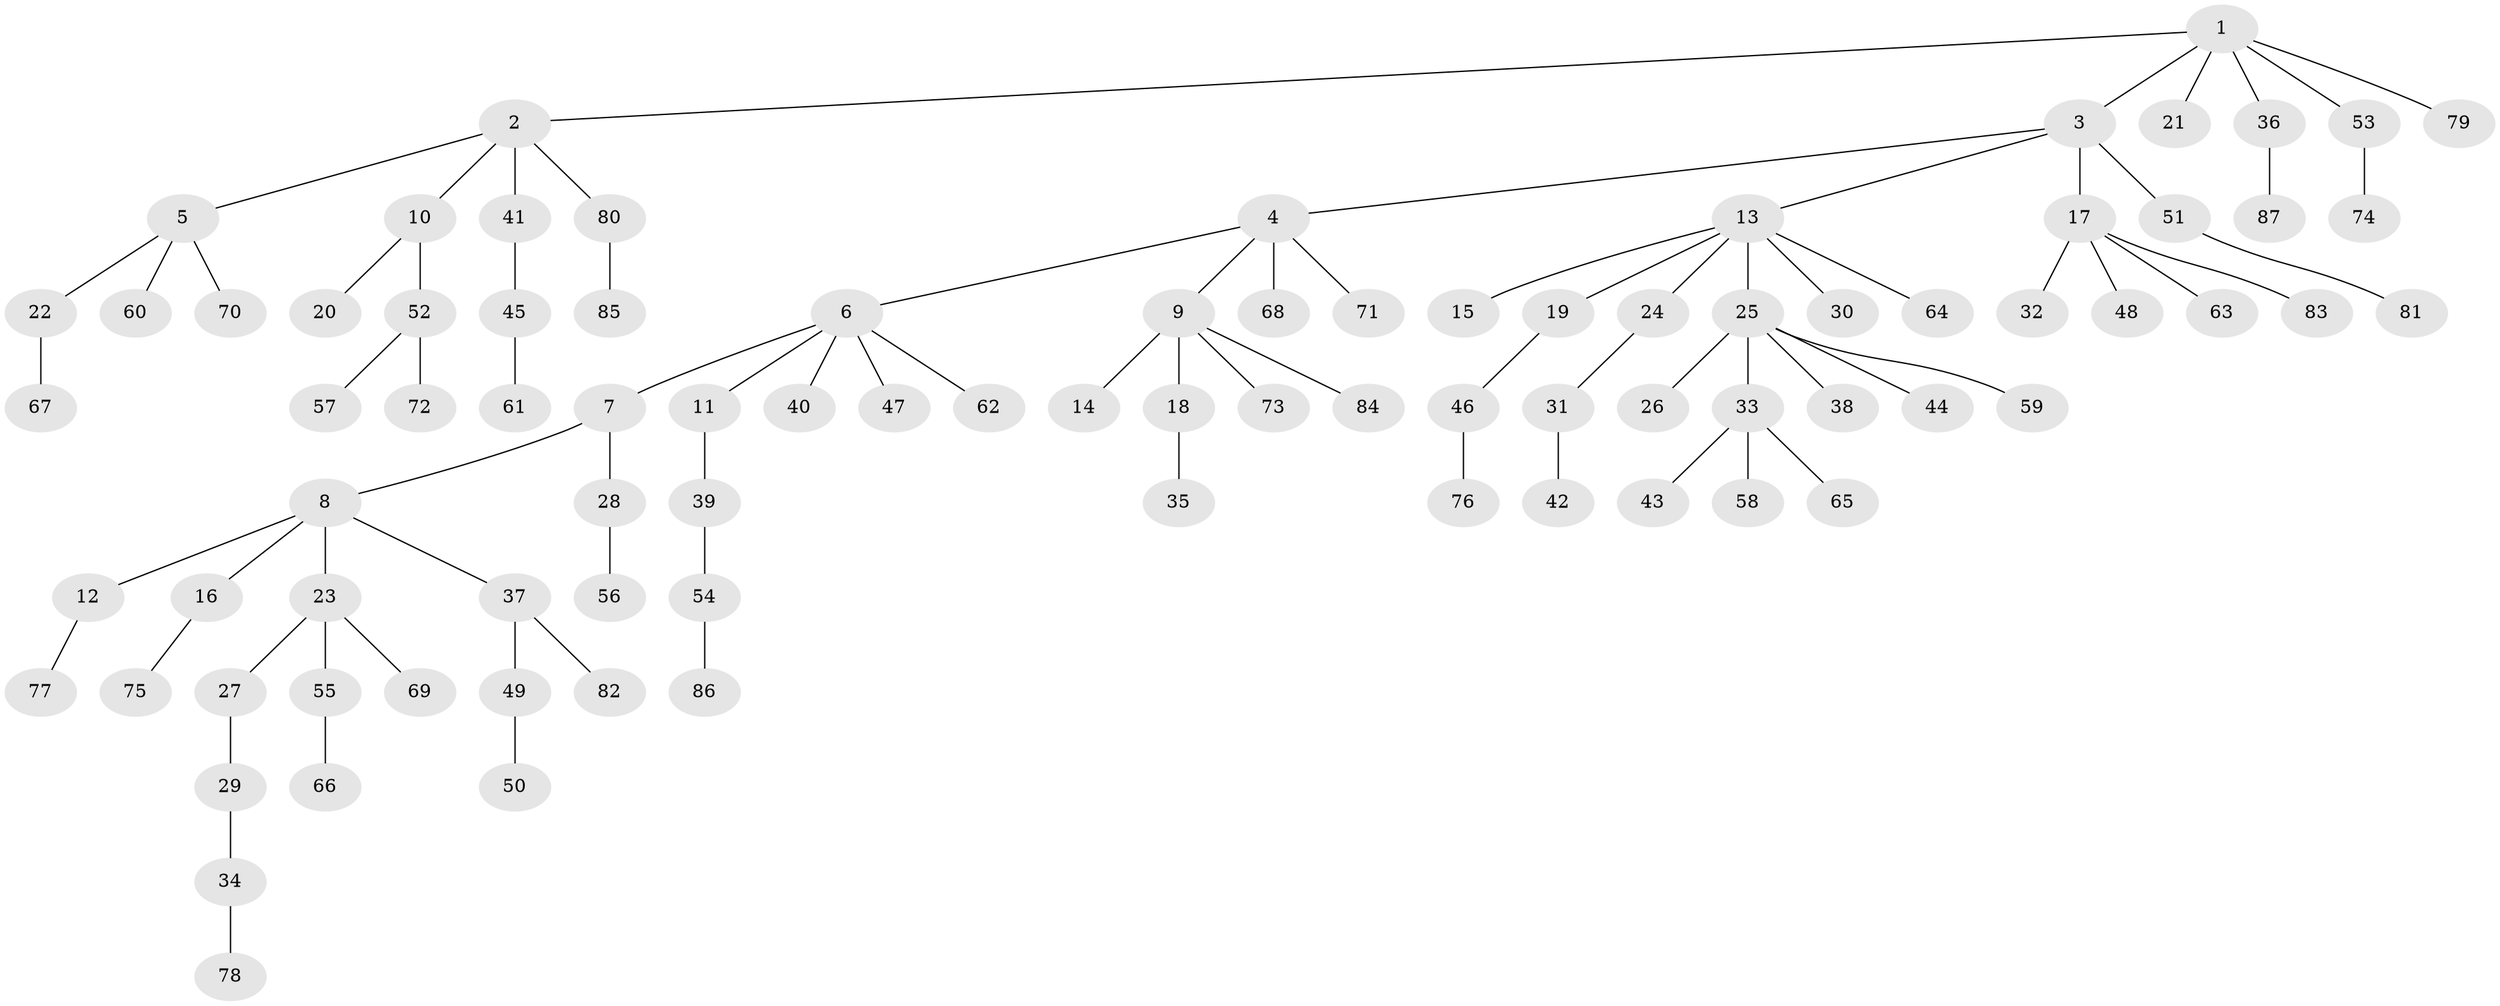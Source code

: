 // coarse degree distribution, {6: 0.03333333333333333, 5: 0.08333333333333333, 4: 0.06666666666666667, 3: 0.05, 2: 0.16666666666666666, 1: 0.6}
// Generated by graph-tools (version 1.1) at 2025/52/02/27/25 19:52:11]
// undirected, 87 vertices, 86 edges
graph export_dot {
graph [start="1"]
  node [color=gray90,style=filled];
  1;
  2;
  3;
  4;
  5;
  6;
  7;
  8;
  9;
  10;
  11;
  12;
  13;
  14;
  15;
  16;
  17;
  18;
  19;
  20;
  21;
  22;
  23;
  24;
  25;
  26;
  27;
  28;
  29;
  30;
  31;
  32;
  33;
  34;
  35;
  36;
  37;
  38;
  39;
  40;
  41;
  42;
  43;
  44;
  45;
  46;
  47;
  48;
  49;
  50;
  51;
  52;
  53;
  54;
  55;
  56;
  57;
  58;
  59;
  60;
  61;
  62;
  63;
  64;
  65;
  66;
  67;
  68;
  69;
  70;
  71;
  72;
  73;
  74;
  75;
  76;
  77;
  78;
  79;
  80;
  81;
  82;
  83;
  84;
  85;
  86;
  87;
  1 -- 2;
  1 -- 3;
  1 -- 21;
  1 -- 36;
  1 -- 53;
  1 -- 79;
  2 -- 5;
  2 -- 10;
  2 -- 41;
  2 -- 80;
  3 -- 4;
  3 -- 13;
  3 -- 17;
  3 -- 51;
  4 -- 6;
  4 -- 9;
  4 -- 68;
  4 -- 71;
  5 -- 22;
  5 -- 60;
  5 -- 70;
  6 -- 7;
  6 -- 11;
  6 -- 40;
  6 -- 47;
  6 -- 62;
  7 -- 8;
  7 -- 28;
  8 -- 12;
  8 -- 16;
  8 -- 23;
  8 -- 37;
  9 -- 14;
  9 -- 18;
  9 -- 73;
  9 -- 84;
  10 -- 20;
  10 -- 52;
  11 -- 39;
  12 -- 77;
  13 -- 15;
  13 -- 19;
  13 -- 24;
  13 -- 25;
  13 -- 30;
  13 -- 64;
  16 -- 75;
  17 -- 32;
  17 -- 48;
  17 -- 63;
  17 -- 83;
  18 -- 35;
  19 -- 46;
  22 -- 67;
  23 -- 27;
  23 -- 55;
  23 -- 69;
  24 -- 31;
  25 -- 26;
  25 -- 33;
  25 -- 38;
  25 -- 44;
  25 -- 59;
  27 -- 29;
  28 -- 56;
  29 -- 34;
  31 -- 42;
  33 -- 43;
  33 -- 58;
  33 -- 65;
  34 -- 78;
  36 -- 87;
  37 -- 49;
  37 -- 82;
  39 -- 54;
  41 -- 45;
  45 -- 61;
  46 -- 76;
  49 -- 50;
  51 -- 81;
  52 -- 57;
  52 -- 72;
  53 -- 74;
  54 -- 86;
  55 -- 66;
  80 -- 85;
}
